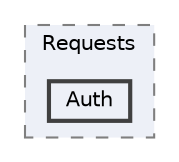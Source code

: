 digraph "app/Http/Requests/Auth"
{
 // LATEX_PDF_SIZE
  bgcolor="transparent";
  edge [fontname=Helvetica,fontsize=10,labelfontname=Helvetica,labelfontsize=10];
  node [fontname=Helvetica,fontsize=10,shape=box,height=0.2,width=0.4];
  compound=true
  subgraph clusterdir_18c131bda29cca4f3467a28f24d84656 {
    graph [ bgcolor="#edf0f7", pencolor="grey50", label="Requests", fontname=Helvetica,fontsize=10 style="filled,dashed", URL="dir_18c131bda29cca4f3467a28f24d84656.html",tooltip=""]
  dir_dbad779e015b75af16ff90024f3784d6 [label="Auth", fillcolor="#edf0f7", color="grey25", style="filled,bold", URL="dir_dbad779e015b75af16ff90024f3784d6.html",tooltip=""];
  }
}
